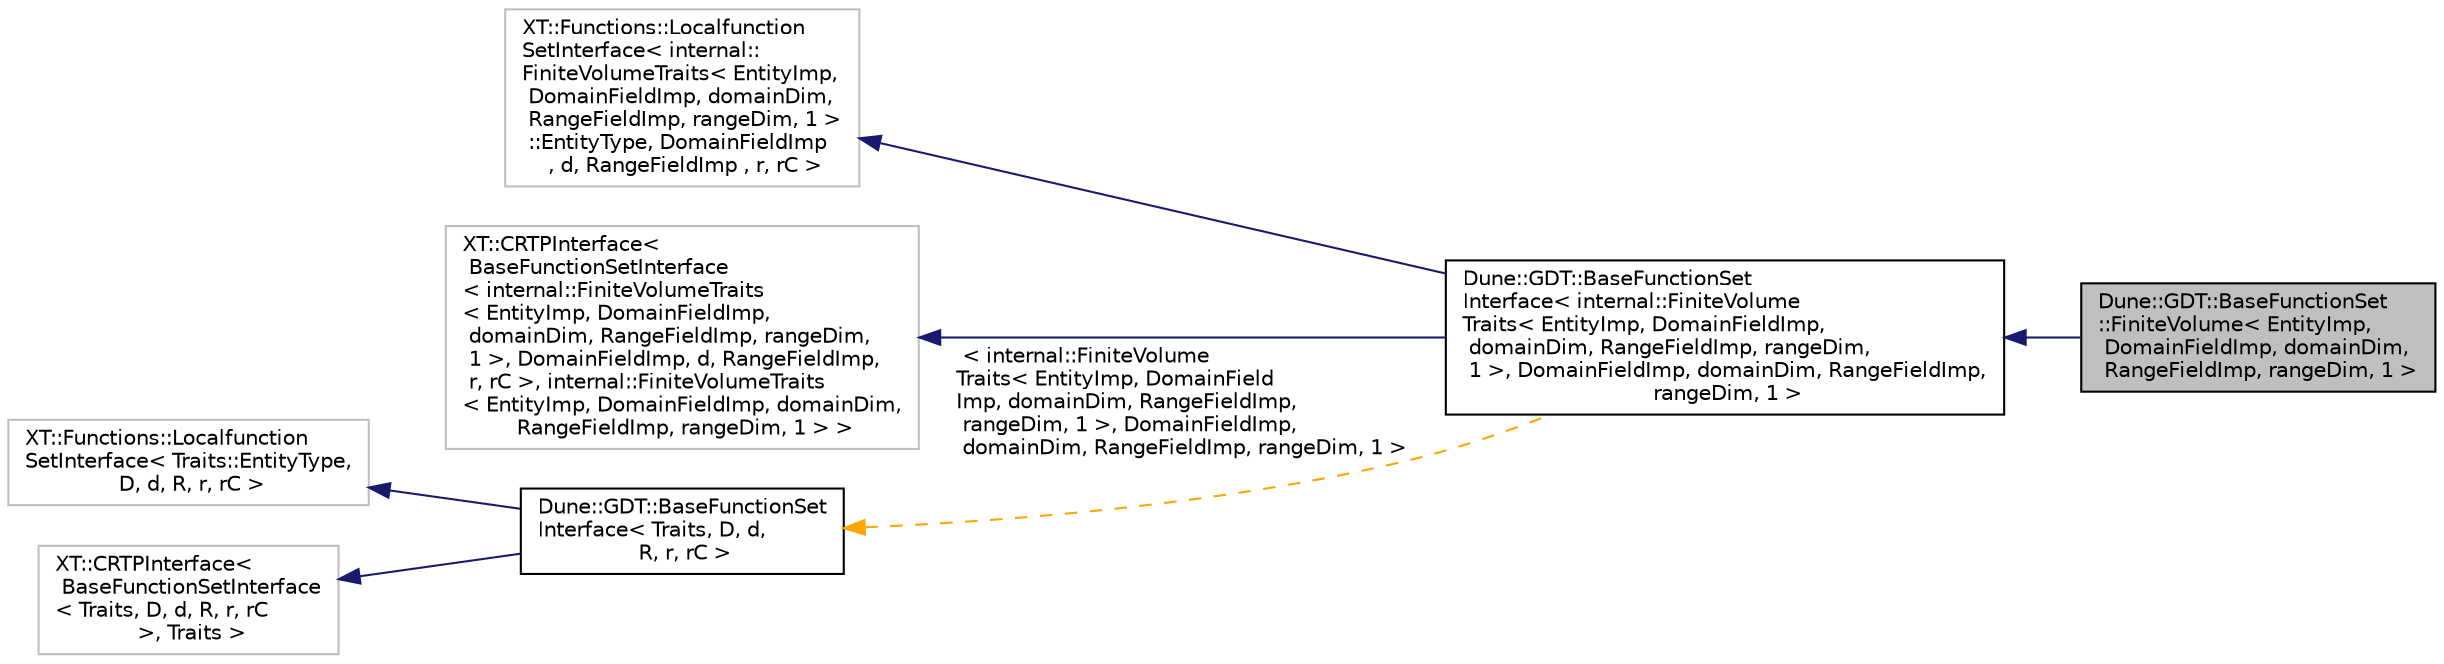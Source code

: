digraph "Dune::GDT::BaseFunctionSet::FiniteVolume&lt; EntityImp, DomainFieldImp, domainDim, RangeFieldImp, rangeDim, 1 &gt;"
{
  edge [fontname="Helvetica",fontsize="10",labelfontname="Helvetica",labelfontsize="10"];
  node [fontname="Helvetica",fontsize="10",shape=record];
  rankdir="LR";
  Node1 [label="Dune::GDT::BaseFunctionSet\l::FiniteVolume\< EntityImp,\l DomainFieldImp, domainDim,\l RangeFieldImp, rangeDim, 1 \>",height=0.2,width=0.4,color="black", fillcolor="grey75", style="filled", fontcolor="black"];
  Node2 -> Node1 [dir="back",color="midnightblue",fontsize="10",style="solid",fontname="Helvetica"];
  Node2 [label="Dune::GDT::BaseFunctionSet\lInterface\< internal::FiniteVolume\lTraits\< EntityImp, DomainFieldImp,\l domainDim, RangeFieldImp, rangeDim,\l 1 \>, DomainFieldImp, domainDim, RangeFieldImp,\l rangeDim, 1 \>",height=0.2,width=0.4,color="black", fillcolor="white", style="filled",URL="$a00027.html"];
  Node3 -> Node2 [dir="back",color="midnightblue",fontsize="10",style="solid",fontname="Helvetica"];
  Node3 [label="XT::Functions::Localfunction\lSetInterface\< internal::\lFiniteVolumeTraits\< EntityImp,\l DomainFieldImp, domainDim,\l RangeFieldImp, rangeDim, 1 \>\l ::EntityType, DomainFieldImp\l , d, RangeFieldImp , r, rC \>",height=0.2,width=0.4,color="grey75", fillcolor="white", style="filled"];
  Node4 -> Node2 [dir="back",color="midnightblue",fontsize="10",style="solid",fontname="Helvetica"];
  Node4 [label="XT::CRTPInterface\<\l BaseFunctionSetInterface\l\< internal::FiniteVolumeTraits\l\< EntityImp, DomainFieldImp,\l domainDim, RangeFieldImp, rangeDim,\l 1 \>, DomainFieldImp, d, RangeFieldImp,\l r, rC \>, internal::FiniteVolumeTraits\l\< EntityImp, DomainFieldImp, domainDim,\l RangeFieldImp, rangeDim, 1 \> \>",height=0.2,width=0.4,color="grey75", fillcolor="white", style="filled"];
  Node5 -> Node2 [dir="back",color="orange",fontsize="10",style="dashed",label=" \< internal::FiniteVolume\lTraits\< EntityImp, DomainField\lImp, domainDim, RangeFieldImp,\l rangeDim, 1 \>, DomainFieldImp,\l domainDim, RangeFieldImp, rangeDim, 1 \>" ,fontname="Helvetica"];
  Node5 [label="Dune::GDT::BaseFunctionSet\lInterface\< Traits, D, d,\l R, r, rC \>",height=0.2,width=0.4,color="black", fillcolor="white", style="filled",URL="$a00027.html",tooltip="The purpose of this interface is just to be used for template matching and to allow for access to the..."];
  Node6 -> Node5 [dir="back",color="midnightblue",fontsize="10",style="solid",fontname="Helvetica"];
  Node6 [label="XT::Functions::Localfunction\lSetInterface\< Traits::EntityType,\l D, d, R, r, rC \>",height=0.2,width=0.4,color="grey75", fillcolor="white", style="filled"];
  Node7 -> Node5 [dir="back",color="midnightblue",fontsize="10",style="solid",fontname="Helvetica"];
  Node7 [label="XT::CRTPInterface\<\l BaseFunctionSetInterface\l\< Traits, D, d, R, r, rC\l \>, Traits \>",height=0.2,width=0.4,color="grey75", fillcolor="white", style="filled"];
}
